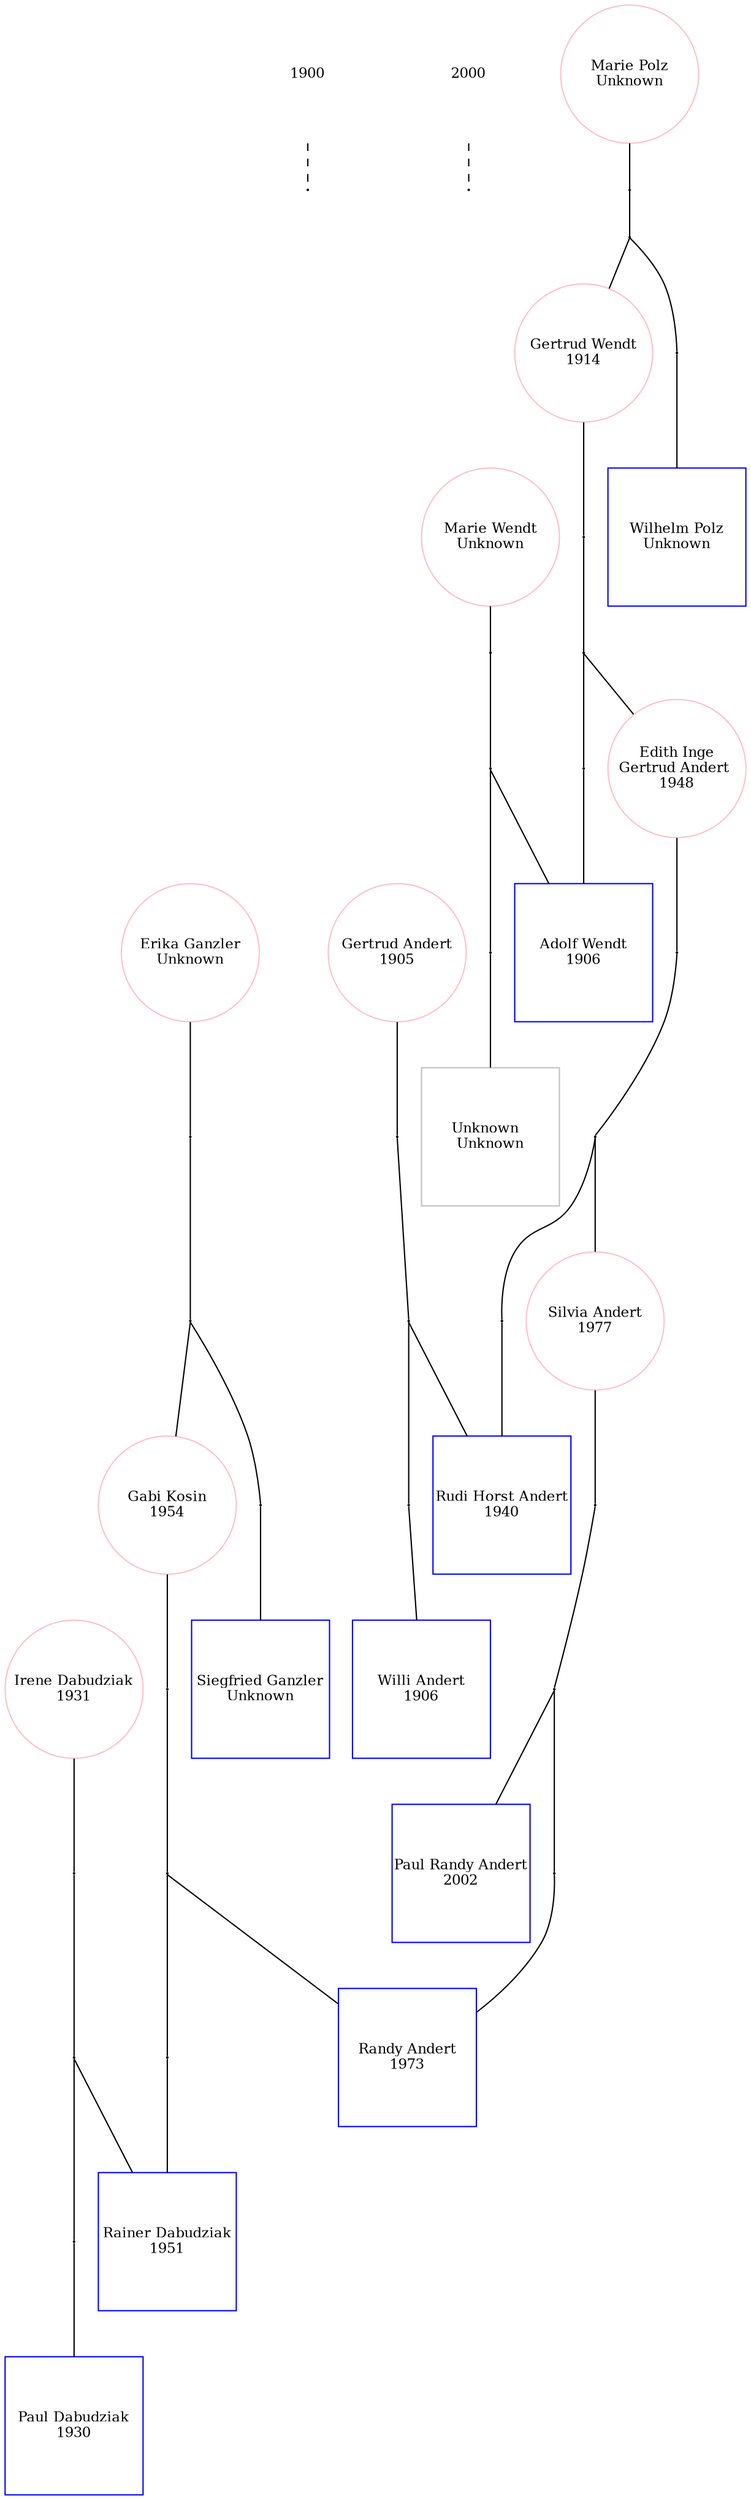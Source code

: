 digraph P {
    edge [dir=forward, arrowhead=none];
    node [fontsize=11, fixedsize=true, height=1.5, width=1.5];
    y1900 [shape=none, label="1900", pos="-20,-5!"];
    y2000 [shape=none, label="2000", pos="-20,-15!"];
    y0 [shape=circle,label="",height=0.01,width=0.01, pos="20,-5!"];
    y1 [shape=circle,label="",height=0.01,width=0.01, pos="20,-15!"];
    y1900 -> y0 [style=dashed] ; y2000 -> y1 [style=dashed]

x0y_15_1520 [shape=square, color="blue",label="Paul Randy Andert
2002", pos="0,-15.2!"];

x_8y_12_1270 [shape=circle, color="pink",label="Silvia Andert
1977", pos="-8,-12.7!"];

x8y_12_1230 [shape=square, color="blue",label="Randy Andert
1973", pos="8,-12.3!"];
x_8y_13_1395 [shape=circle,label="",height=0.01,width=0.01, pos="-8,-13.95!"];
x0y_13_1395 [shape=circle,label="",height=0.01,width=0.01, pos="0,-13.95!"];
x8y_13_1395 [shape=circle,label="",height=0.01,width=0.01, pos="8,-13.95!"];

x_8y_12_1270 -> x_8y_13_1395 -> x0y_13_1395 -> x8y_13_1395 -> x8y_12_1230 ; x0y_13_1395 -> x0y_15_1520
x_8y_12_1270 [shape=circle, color="pink",label="Silvia Andert
1977", pos="-8,-12.7!"];

x_12y_9_980 [shape=circle, color="pink",label="Edith Inge
Gertrud Andert 
1948", pos="-12,-9.8!"];

x_4y_9_900 [shape=square, color="blue",label="Rudi Horst Andert
1940", pos="-4,-9!"];
x_12y_11_1125 [shape=circle,label="",height=0.01,width=0.01, pos="-12,-11.25!"];
x_8y_11_1125 [shape=circle,label="",height=0.01,width=0.01, pos="-8,-11.25!"];
x_4y_11_1125 [shape=circle,label="",height=0.01,width=0.01, pos="-4,-11.25!"];

x_12y_9_980 -> x_12y_11_1125 -> x_8y_11_1125 -> x_4y_11_1125 -> x_4y_9_900 ; x_8y_11_1125 -> x_8y_12_1270
x_12y_9_980 [shape=circle, color="pink",label="Edith Inge
Gertrud Andert 
1948", pos="-12,-9.8!"];

x_14y_6_639 [shape=circle, color="pink",label="Gertrud Wendt
1914", pos="-14,-6.3999996!"];

x_10y_5_560 [shape=square, color="blue",label="Adolf Wendt
1906", pos="-10,-5.6!"];
x_14y_8_810 [shape=circle,label="",height=0.01,width=0.01, pos="-14,-8.1!"];
x_12y_8_810 [shape=circle,label="",height=0.01,width=0.01, pos="-12,-8.1!"];
x_10y_8_810 [shape=circle,label="",height=0.01,width=0.01, pos="-10,-8.1!"];

x_14y_6_639 -> x_14y_8_810 -> x_12y_8_810 -> x_10y_8_810 -> x_10y_5_560 ; x_12y_8_810 -> x_12y_9_980
x_14y_6_639 [shape=circle, color="pink",label="Gertrud Wendt
1914", pos="-14,-6.3999996!"];

x_15y_3_340 [shape=circle, color="pink",label="Marie Polz
Unknown", pos="-15,-3.4!"];

x_13y_3_340 [shape=square, color="blue",label="Wilhelm Polz
Unknown", pos="-13,-3.4!"];
x_15y_4_489 [shape=circle,label="",height=0.01,width=0.01, pos="-15,-4.8999996!"];
x_14y_4_489 [shape=circle,label="",height=0.01,width=0.01, pos="-14,-4.8999996!"];
x_13y_4_489 [shape=circle,label="",height=0.01,width=0.01, pos="-13,-4.8999996!"];

x_15y_3_340 -> x_15y_4_489 -> x_14y_4_489 -> x_13y_4_489 -> x_13y_3_340 ; x_14y_4_489 -> x_14y_6_639


x_10y_5_560 [shape=square, color="blue",label="Adolf Wendt
1906", pos="-10,-5.6!"];

x_11y_2_260 [shape=circle, color="pink",label="Marie Wendt
Unknown", pos="-11,-2.6!"];

x_9y_2_260 [shape=square, color="grey",label="Unknown  
Unknown", pos="-9,-2.6!"];
x_11y_4_410 [shape=circle,label="",height=0.01,width=0.01, pos="-11,-4.1!"];
x_10y_4_410 [shape=circle,label="",height=0.01,width=0.01, pos="-10,-4.1!"];
x_9y_4_410 [shape=circle,label="",height=0.01,width=0.01, pos="-9,-4.1!"];

x_11y_2_260 -> x_11y_4_410 -> x_10y_4_410 -> x_9y_4_410 -> x_9y_2_260 ; x_10y_4_410 -> x_10y_5_560


x_4y_9_900 [shape=square, color="blue",label="Rudi Horst Andert
1940", pos="-4,-9!"];

x_6y_5_550 [shape=circle, color="pink",label="Gertrud Andert
1905", pos="-6,-5.5!"];

x_2y_5_560 [shape=square, color="blue",label="Willi Andert
1906", pos="-2,-5.6!"];
x_6y_7_730 [shape=circle,label="",height=0.01,width=0.01, pos="-6,-7.3!"];
x_4y_7_730 [shape=circle,label="",height=0.01,width=0.01, pos="-4,-7.3!"];
x_2y_7_730 [shape=circle,label="",height=0.01,width=0.01, pos="-2,-7.3!"];

x_6y_5_550 -> x_6y_7_730 -> x_4y_7_730 -> x_2y_7_730 -> x_2y_5_560 ; x_4y_7_730 -> x_4y_9_900


x8y_12_1230 [shape=square, color="blue",label="Randy Andert
1973", pos="8,-12.3!"];

x4y_10_1040 [shape=circle, color="pink",label="Gabi Kosin
1954", pos="4,-10.4!"];

x12y_10_1010 [shape=square, color="blue",label="Rainer Dabudziak
1951", pos="12,-10.1!"];
x4y_11_1135 [shape=circle,label="",height=0.01,width=0.01, pos="4,-11.35!"];
x8y_11_1135 [shape=circle,label="",height=0.01,width=0.01, pos="8,-11.35!"];
x12y_11_1135 [shape=circle,label="",height=0.01,width=0.01, pos="12,-11.35!"];

x4y_10_1040 -> x4y_11_1135 -> x8y_11_1135 -> x12y_11_1135 -> x12y_10_1010 ; x8y_11_1135 -> x8y_12_1230
x4y_10_1040 [shape=circle, color="pink",label="Gabi Kosin
1954", pos="4,-10.4!"];

x2y_7_740 [shape=circle, color="pink",label="Erika Ganzler
Unknown", pos="2,-7.4!"];

x6y_7_740 [shape=square, color="blue",label="Siegfried Ganzler
Unknown", pos="6,-7.4!"];
x2y_8_889 [shape=circle,label="",height=0.01,width=0.01, pos="2,-8.9!"];
x4y_8_889 [shape=circle,label="",height=0.01,width=0.01, pos="4,-8.9!"];
x6y_8_889 [shape=circle,label="",height=0.01,width=0.01, pos="6,-8.9!"];

x2y_7_740 -> x2y_8_889 -> x4y_8_889 -> x6y_8_889 -> x6y_7_740 ; x4y_8_889 -> x4y_10_1040


x12y_10_1010 [shape=square, color="blue",label="Rainer Dabudziak
1951", pos="12,-10.1!"];

x10y_8_810 [shape=circle, color="pink",label="Irene Dabudziak
1931", pos="10,-8.1!"];

x14y_8_800 [shape=square, color="blue",label="Paul Dabudziak
1930", pos="14,-8!"];
x10y_9_910 [shape=circle,label="",height=0.01,width=0.01, pos="10,-9.1!"];
x12y_9_910 [shape=circle,label="",height=0.01,width=0.01, pos="12,-9.1!"];
x14y_9_910 [shape=circle,label="",height=0.01,width=0.01, pos="14,-9.1!"];

x10y_8_810 -> x10y_9_910 -> x12y_9_910 -> x14y_9_910 -> x14y_8_800 ; x12y_9_910 -> x12y_10_1010


}